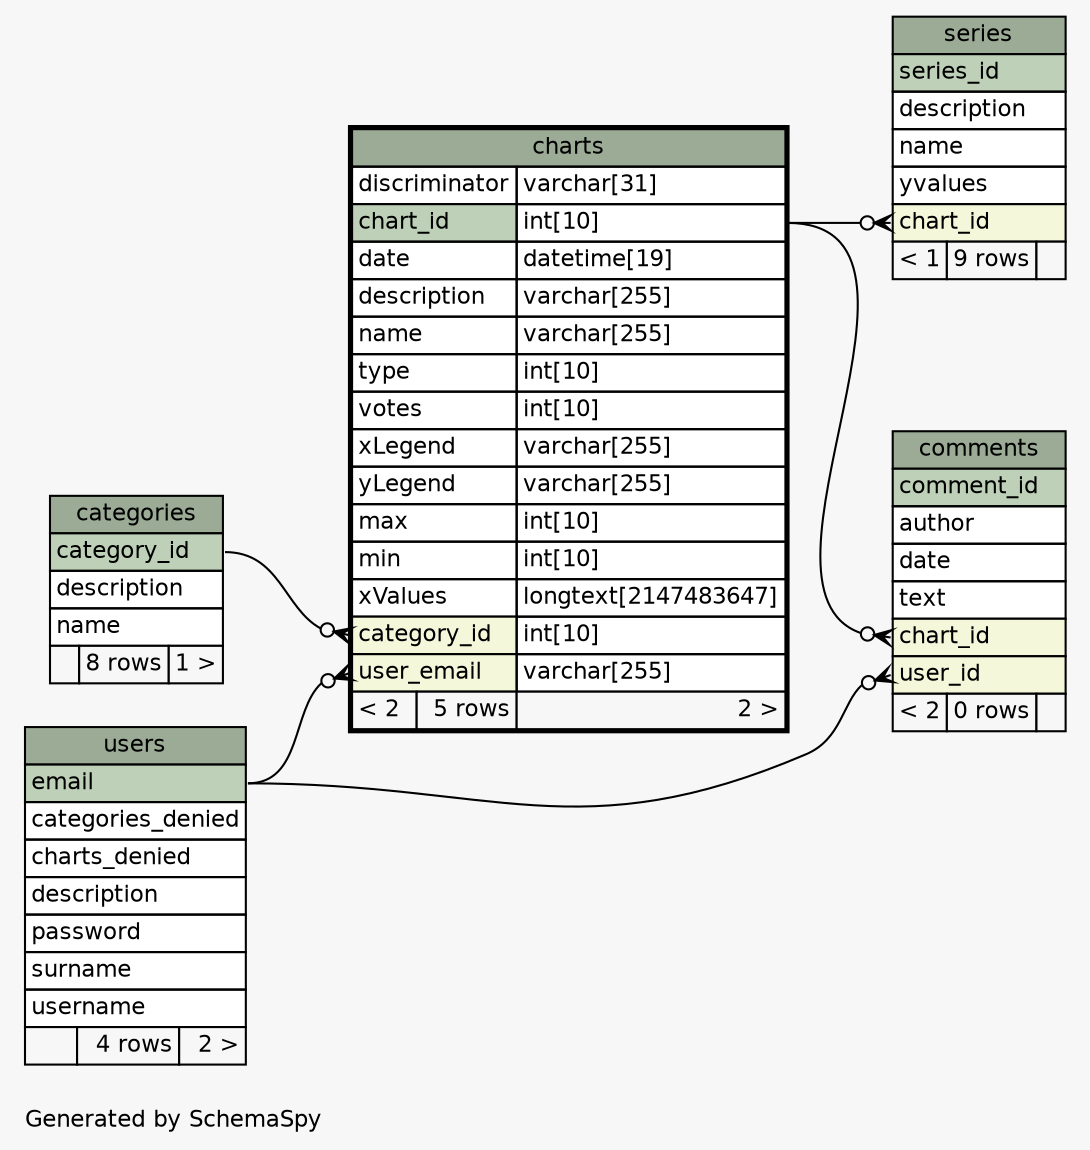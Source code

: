 // dot 2.28.0 on Windows 7 6.1
// SchemaSpy rev 590
digraph "oneDegreeRelationshipsDiagram" {
  graph [
    rankdir="RL"
    bgcolor="#f7f7f7"
    label="\nGenerated by SchemaSpy"
    labeljust="l"
    nodesep="0.18"
    ranksep="0.46"
    fontname="Helvetica"
    fontsize="11"
  ];
  node [
    fontname="Helvetica"
    fontsize="11"
    shape="plaintext"
  ];
  edge [
    arrowsize="0.8"
  ];
  "charts":"category_id":w -> "categories":"category_id":e [arrowhead=none dir=back arrowtail=crowodot];
  "charts":"user_email":w -> "users":"email":e [arrowhead=none dir=back arrowtail=crowodot];
  "comments":"chart_id":w -> "charts":"chart_id.type":e [arrowhead=none dir=back arrowtail=crowodot];
  "comments":"user_id":w -> "users":"email":e [arrowhead=none dir=back arrowtail=crowodot];
  "series":"chart_id":w -> "charts":"chart_id.type":e [arrowhead=none dir=back arrowtail=crowodot];
  "categories" [
    label=<
    <TABLE BORDER="0" CELLBORDER="1" CELLSPACING="0" BGCOLOR="#ffffff">
      <TR><TD COLSPAN="3" BGCOLOR="#9bab96" ALIGN="CENTER">categories</TD></TR>
      <TR><TD PORT="category_id" COLSPAN="3" BGCOLOR="#bed1b8" ALIGN="LEFT">category_id</TD></TR>
      <TR><TD PORT="description" COLSPAN="3" ALIGN="LEFT">description</TD></TR>
      <TR><TD PORT="name" COLSPAN="3" ALIGN="LEFT">name</TD></TR>
      <TR><TD ALIGN="LEFT" BGCOLOR="#f7f7f7">  </TD><TD ALIGN="RIGHT" BGCOLOR="#f7f7f7">8 rows</TD><TD ALIGN="RIGHT" BGCOLOR="#f7f7f7">1 &gt;</TD></TR>
    </TABLE>>
    URL="categories.html"
    tooltip="categories"
  ];
  "charts" [
    label=<
    <TABLE BORDER="2" CELLBORDER="1" CELLSPACING="0" BGCOLOR="#ffffff">
      <TR><TD COLSPAN="3" BGCOLOR="#9bab96" ALIGN="CENTER">charts</TD></TR>
      <TR><TD PORT="discriminator" COLSPAN="2" ALIGN="LEFT">discriminator</TD><TD PORT="discriminator.type" ALIGN="LEFT">varchar[31]</TD></TR>
      <TR><TD PORT="chart_id" COLSPAN="2" BGCOLOR="#bed1b8" ALIGN="LEFT">chart_id</TD><TD PORT="chart_id.type" ALIGN="LEFT">int[10]</TD></TR>
      <TR><TD PORT="date" COLSPAN="2" ALIGN="LEFT">date</TD><TD PORT="date.type" ALIGN="LEFT">datetime[19]</TD></TR>
      <TR><TD PORT="description" COLSPAN="2" ALIGN="LEFT">description</TD><TD PORT="description.type" ALIGN="LEFT">varchar[255]</TD></TR>
      <TR><TD PORT="name" COLSPAN="2" ALIGN="LEFT">name</TD><TD PORT="name.type" ALIGN="LEFT">varchar[255]</TD></TR>
      <TR><TD PORT="type" COLSPAN="2" ALIGN="LEFT">type</TD><TD PORT="type.type" ALIGN="LEFT">int[10]</TD></TR>
      <TR><TD PORT="votes" COLSPAN="2" ALIGN="LEFT">votes</TD><TD PORT="votes.type" ALIGN="LEFT">int[10]</TD></TR>
      <TR><TD PORT="xLegend" COLSPAN="2" ALIGN="LEFT">xLegend</TD><TD PORT="xLegend.type" ALIGN="LEFT">varchar[255]</TD></TR>
      <TR><TD PORT="yLegend" COLSPAN="2" ALIGN="LEFT">yLegend</TD><TD PORT="yLegend.type" ALIGN="LEFT">varchar[255]</TD></TR>
      <TR><TD PORT="max" COLSPAN="2" ALIGN="LEFT">max</TD><TD PORT="max.type" ALIGN="LEFT">int[10]</TD></TR>
      <TR><TD PORT="min" COLSPAN="2" ALIGN="LEFT">min</TD><TD PORT="min.type" ALIGN="LEFT">int[10]</TD></TR>
      <TR><TD PORT="xValues" COLSPAN="2" ALIGN="LEFT">xValues</TD><TD PORT="xValues.type" ALIGN="LEFT">longtext[2147483647]</TD></TR>
      <TR><TD PORT="category_id" COLSPAN="2" BGCOLOR="#f4f7da" ALIGN="LEFT">category_id</TD><TD PORT="category_id.type" ALIGN="LEFT">int[10]</TD></TR>
      <TR><TD PORT="user_email" COLSPAN="2" BGCOLOR="#f4f7da" ALIGN="LEFT">user_email</TD><TD PORT="user_email.type" ALIGN="LEFT">varchar[255]</TD></TR>
      <TR><TD ALIGN="LEFT" BGCOLOR="#f7f7f7">&lt; 2</TD><TD ALIGN="RIGHT" BGCOLOR="#f7f7f7">5 rows</TD><TD ALIGN="RIGHT" BGCOLOR="#f7f7f7">2 &gt;</TD></TR>
    </TABLE>>
    URL="charts.html"
    tooltip="charts"
  ];
  "comments" [
    label=<
    <TABLE BORDER="0" CELLBORDER="1" CELLSPACING="0" BGCOLOR="#ffffff">
      <TR><TD COLSPAN="3" BGCOLOR="#9bab96" ALIGN="CENTER">comments</TD></TR>
      <TR><TD PORT="comment_id" COLSPAN="3" BGCOLOR="#bed1b8" ALIGN="LEFT">comment_id</TD></TR>
      <TR><TD PORT="author" COLSPAN="3" ALIGN="LEFT">author</TD></TR>
      <TR><TD PORT="date" COLSPAN="3" ALIGN="LEFT">date</TD></TR>
      <TR><TD PORT="text" COLSPAN="3" ALIGN="LEFT">text</TD></TR>
      <TR><TD PORT="chart_id" COLSPAN="3" BGCOLOR="#f4f7da" ALIGN="LEFT">chart_id</TD></TR>
      <TR><TD PORT="user_id" COLSPAN="3" BGCOLOR="#f4f7da" ALIGN="LEFT">user_id</TD></TR>
      <TR><TD ALIGN="LEFT" BGCOLOR="#f7f7f7">&lt; 2</TD><TD ALIGN="RIGHT" BGCOLOR="#f7f7f7">0 rows</TD><TD ALIGN="RIGHT" BGCOLOR="#f7f7f7">  </TD></TR>
    </TABLE>>
    URL="comments.html"
    tooltip="comments"
  ];
  "series" [
    label=<
    <TABLE BORDER="0" CELLBORDER="1" CELLSPACING="0" BGCOLOR="#ffffff">
      <TR><TD COLSPAN="3" BGCOLOR="#9bab96" ALIGN="CENTER">series</TD></TR>
      <TR><TD PORT="series_id" COLSPAN="3" BGCOLOR="#bed1b8" ALIGN="LEFT">series_id</TD></TR>
      <TR><TD PORT="description" COLSPAN="3" ALIGN="LEFT">description</TD></TR>
      <TR><TD PORT="name" COLSPAN="3" ALIGN="LEFT">name</TD></TR>
      <TR><TD PORT="yvalues" COLSPAN="3" ALIGN="LEFT">yvalues</TD></TR>
      <TR><TD PORT="chart_id" COLSPAN="3" BGCOLOR="#f4f7da" ALIGN="LEFT">chart_id</TD></TR>
      <TR><TD ALIGN="LEFT" BGCOLOR="#f7f7f7">&lt; 1</TD><TD ALIGN="RIGHT" BGCOLOR="#f7f7f7">9 rows</TD><TD ALIGN="RIGHT" BGCOLOR="#f7f7f7">  </TD></TR>
    </TABLE>>
    URL="series.html"
    tooltip="series"
  ];
  "users" [
    label=<
    <TABLE BORDER="0" CELLBORDER="1" CELLSPACING="0" BGCOLOR="#ffffff">
      <TR><TD COLSPAN="3" BGCOLOR="#9bab96" ALIGN="CENTER">users</TD></TR>
      <TR><TD PORT="email" COLSPAN="3" BGCOLOR="#bed1b8" ALIGN="LEFT">email</TD></TR>
      <TR><TD PORT="categories_denied" COLSPAN="3" ALIGN="LEFT">categories_denied</TD></TR>
      <TR><TD PORT="charts_denied" COLSPAN="3" ALIGN="LEFT">charts_denied</TD></TR>
      <TR><TD PORT="description" COLSPAN="3" ALIGN="LEFT">description</TD></TR>
      <TR><TD PORT="password" COLSPAN="3" ALIGN="LEFT">password</TD></TR>
      <TR><TD PORT="surname" COLSPAN="3" ALIGN="LEFT">surname</TD></TR>
      <TR><TD PORT="username" COLSPAN="3" ALIGN="LEFT">username</TD></TR>
      <TR><TD ALIGN="LEFT" BGCOLOR="#f7f7f7">  </TD><TD ALIGN="RIGHT" BGCOLOR="#f7f7f7">4 rows</TD><TD ALIGN="RIGHT" BGCOLOR="#f7f7f7">2 &gt;</TD></TR>
    </TABLE>>
    URL="users.html"
    tooltip="users"
  ];
}
